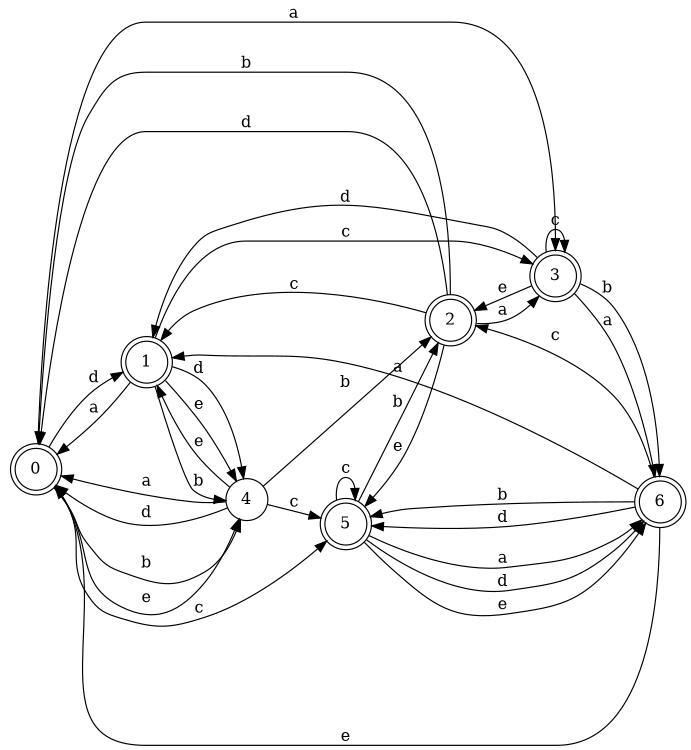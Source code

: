 digraph n6_7 {
__start0 [label="" shape="none"];

rankdir=LR;
size="8,5";

s0 [style="rounded,filled", color="black", fillcolor="white" shape="doublecircle", label="0"];
s1 [style="rounded,filled", color="black", fillcolor="white" shape="doublecircle", label="1"];
s2 [style="rounded,filled", color="black", fillcolor="white" shape="doublecircle", label="2"];
s3 [style="rounded,filled", color="black", fillcolor="white" shape="doublecircle", label="3"];
s4 [style="filled", color="black", fillcolor="white" shape="circle", label="4"];
s5 [style="rounded,filled", color="black", fillcolor="white" shape="doublecircle", label="5"];
s6 [style="rounded,filled", color="black", fillcolor="white" shape="doublecircle", label="6"];
s0 -> s3 [label="a"];
s0 -> s4 [label="b"];
s0 -> s5 [label="c"];
s0 -> s1 [label="d"];
s0 -> s4 [label="e"];
s1 -> s0 [label="a"];
s1 -> s4 [label="b"];
s1 -> s3 [label="c"];
s1 -> s4 [label="d"];
s1 -> s4 [label="e"];
s2 -> s3 [label="a"];
s2 -> s0 [label="b"];
s2 -> s1 [label="c"];
s2 -> s0 [label="d"];
s2 -> s5 [label="e"];
s3 -> s6 [label="a"];
s3 -> s6 [label="b"];
s3 -> s3 [label="c"];
s3 -> s1 [label="d"];
s3 -> s2 [label="e"];
s4 -> s0 [label="a"];
s4 -> s2 [label="b"];
s4 -> s5 [label="c"];
s4 -> s0 [label="d"];
s4 -> s1 [label="e"];
s5 -> s6 [label="a"];
s5 -> s2 [label="b"];
s5 -> s5 [label="c"];
s5 -> s6 [label="d"];
s5 -> s6 [label="e"];
s6 -> s1 [label="a"];
s6 -> s5 [label="b"];
s6 -> s2 [label="c"];
s6 -> s5 [label="d"];
s6 -> s0 [label="e"];

}